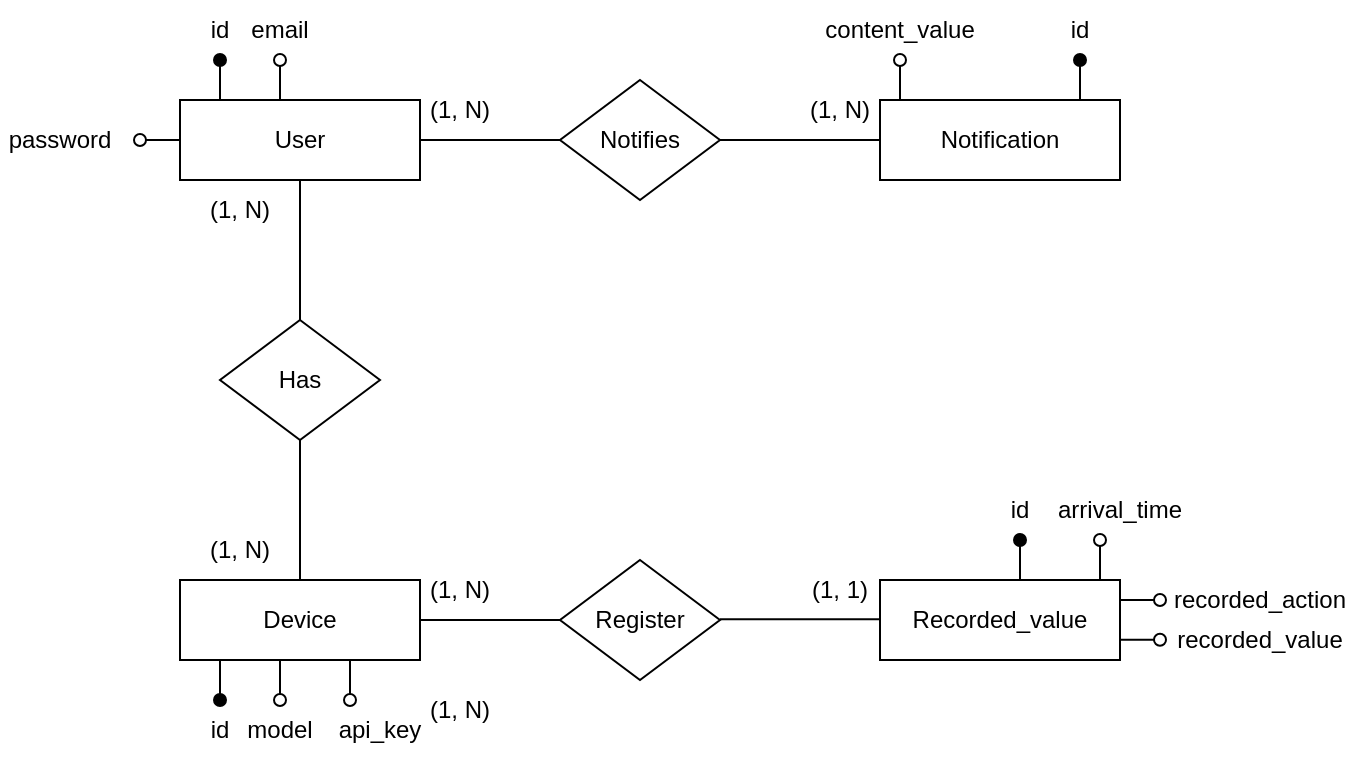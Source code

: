 <mxfile version="21.2.9" type="device">
  <diagram id="C5RBs43oDa-KdzZeNtuy" name="Page-1">
    <mxGraphModel dx="1434" dy="764" grid="1" gridSize="10" guides="1" tooltips="1" connect="1" arrows="1" fold="1" page="1" pageScale="1" pageWidth="827" pageHeight="1169" math="0" shadow="0">
      <root>
        <mxCell id="WIyWlLk6GJQsqaUBKTNV-0" />
        <mxCell id="WIyWlLk6GJQsqaUBKTNV-1" parent="WIyWlLk6GJQsqaUBKTNV-0" />
        <mxCell id="Sjf_Ao1hq6E-tcadTmz9-12" value="" style="edgeStyle=orthogonalEdgeStyle;rounded=0;orthogonalLoop=1;jettySize=auto;html=1;endArrow=none;endFill=0;" parent="WIyWlLk6GJQsqaUBKTNV-1" source="Sjf_Ao1hq6E-tcadTmz9-4" target="Sjf_Ao1hq6E-tcadTmz9-10" edge="1">
          <mxGeometry relative="1" as="geometry" />
        </mxCell>
        <mxCell id="Sjf_Ao1hq6E-tcadTmz9-40" value="" style="edgeStyle=orthogonalEdgeStyle;rounded=0;orthogonalLoop=1;jettySize=auto;html=1;endArrow=oval;endFill=0;" parent="WIyWlLk6GJQsqaUBKTNV-1" source="Sjf_Ao1hq6E-tcadTmz9-4" edge="1">
          <mxGeometry relative="1" as="geometry">
            <mxPoint x="110" y="130" as="targetPoint" />
          </mxGeometry>
        </mxCell>
        <mxCell id="Sjf_Ao1hq6E-tcadTmz9-4" value="User" style="rounded=0;whiteSpace=wrap;html=1;" parent="WIyWlLk6GJQsqaUBKTNV-1" vertex="1">
          <mxGeometry x="130" y="110" width="120" height="40" as="geometry" />
        </mxCell>
        <mxCell id="Sjf_Ao1hq6E-tcadTmz9-16" value="" style="edgeStyle=orthogonalEdgeStyle;rounded=0;orthogonalLoop=1;jettySize=auto;html=1;endArrow=none;endFill=0;" parent="WIyWlLk6GJQsqaUBKTNV-1" source="Sjf_Ao1hq6E-tcadTmz9-6" target="Sjf_Ao1hq6E-tcadTmz9-15" edge="1">
          <mxGeometry relative="1" as="geometry" />
        </mxCell>
        <mxCell id="Sjf_Ao1hq6E-tcadTmz9-6" value="Notification" style="rounded=0;whiteSpace=wrap;html=1;" parent="WIyWlLk6GJQsqaUBKTNV-1" vertex="1">
          <mxGeometry x="480" y="110" width="120" height="40" as="geometry" />
        </mxCell>
        <mxCell id="Sjf_Ao1hq6E-tcadTmz9-7" value="Recorded_value" style="rounded=0;whiteSpace=wrap;html=1;" parent="WIyWlLk6GJQsqaUBKTNV-1" vertex="1">
          <mxGeometry x="480" y="350" width="120" height="40" as="geometry" />
        </mxCell>
        <mxCell id="Sjf_Ao1hq6E-tcadTmz9-11" value="" style="edgeStyle=orthogonalEdgeStyle;rounded=0;orthogonalLoop=1;jettySize=auto;html=1;endArrow=none;endFill=0;" parent="WIyWlLk6GJQsqaUBKTNV-1" source="Sjf_Ao1hq6E-tcadTmz9-8" target="Sjf_Ao1hq6E-tcadTmz9-10" edge="1">
          <mxGeometry relative="1" as="geometry" />
        </mxCell>
        <mxCell id="Sjf_Ao1hq6E-tcadTmz9-8" value="Device" style="rounded=0;whiteSpace=wrap;html=1;" parent="WIyWlLk6GJQsqaUBKTNV-1" vertex="1">
          <mxGeometry x="130" y="350" width="120" height="40" as="geometry" />
        </mxCell>
        <mxCell id="Sjf_Ao1hq6E-tcadTmz9-10" value="Has" style="rhombus;whiteSpace=wrap;html=1;rounded=0;" parent="WIyWlLk6GJQsqaUBKTNV-1" vertex="1">
          <mxGeometry x="150" y="220" width="80" height="60" as="geometry" />
        </mxCell>
        <mxCell id="Sjf_Ao1hq6E-tcadTmz9-17" value="" style="edgeStyle=orthogonalEdgeStyle;rounded=0;orthogonalLoop=1;jettySize=auto;html=1;endArrow=none;endFill=0;" parent="WIyWlLk6GJQsqaUBKTNV-1" source="Sjf_Ao1hq6E-tcadTmz9-15" target="Sjf_Ao1hq6E-tcadTmz9-4" edge="1">
          <mxGeometry relative="1" as="geometry" />
        </mxCell>
        <mxCell id="Sjf_Ao1hq6E-tcadTmz9-15" value="Notifies" style="rhombus;whiteSpace=wrap;html=1;rounded=0;" parent="WIyWlLk6GJQsqaUBKTNV-1" vertex="1">
          <mxGeometry x="320" y="100" width="80" height="60" as="geometry" />
        </mxCell>
        <mxCell id="Sjf_Ao1hq6E-tcadTmz9-19" value="(1, N)" style="text;html=1;strokeColor=none;fillColor=none;align=center;verticalAlign=middle;whiteSpace=wrap;rounded=0;" parent="WIyWlLk6GJQsqaUBKTNV-1" vertex="1">
          <mxGeometry x="240" y="400" width="60" height="30" as="geometry" />
        </mxCell>
        <mxCell id="Sjf_Ao1hq6E-tcadTmz9-20" value="(1, N)" style="text;html=1;strokeColor=none;fillColor=none;align=center;verticalAlign=middle;whiteSpace=wrap;rounded=0;" parent="WIyWlLk6GJQsqaUBKTNV-1" vertex="1">
          <mxGeometry x="430" y="100" width="60" height="30" as="geometry" />
        </mxCell>
        <mxCell id="Sjf_Ao1hq6E-tcadTmz9-21" value="(1, N)" style="text;html=1;strokeColor=none;fillColor=none;align=center;verticalAlign=middle;whiteSpace=wrap;rounded=0;" parent="WIyWlLk6GJQsqaUBKTNV-1" vertex="1">
          <mxGeometry x="240" y="100" width="60" height="30" as="geometry" />
        </mxCell>
        <mxCell id="Sjf_Ao1hq6E-tcadTmz9-23" value="" style="endArrow=oval;html=1;rounded=0;endFill=1;" parent="WIyWlLk6GJQsqaUBKTNV-1" edge="1">
          <mxGeometry width="50" height="50" relative="1" as="geometry">
            <mxPoint x="580" y="110" as="sourcePoint" />
            <mxPoint x="580" y="90" as="targetPoint" />
          </mxGeometry>
        </mxCell>
        <mxCell id="Sjf_Ao1hq6E-tcadTmz9-24" value="id" style="text;html=1;strokeColor=none;fillColor=none;align=center;verticalAlign=middle;whiteSpace=wrap;rounded=0;" parent="WIyWlLk6GJQsqaUBKTNV-1" vertex="1">
          <mxGeometry x="550" y="60" width="60" height="30" as="geometry" />
        </mxCell>
        <mxCell id="Sjf_Ao1hq6E-tcadTmz9-26" value="" style="endArrow=oval;html=1;rounded=0;endFill=1;" parent="WIyWlLk6GJQsqaUBKTNV-1" edge="1">
          <mxGeometry width="50" height="50" relative="1" as="geometry">
            <mxPoint x="150" y="110" as="sourcePoint" />
            <mxPoint x="150" y="90" as="targetPoint" />
          </mxGeometry>
        </mxCell>
        <mxCell id="Sjf_Ao1hq6E-tcadTmz9-27" value="id" style="text;html=1;strokeColor=none;fillColor=none;align=center;verticalAlign=middle;whiteSpace=wrap;rounded=0;" parent="WIyWlLk6GJQsqaUBKTNV-1" vertex="1">
          <mxGeometry x="120" y="60" width="60" height="30" as="geometry" />
        </mxCell>
        <mxCell id="Sjf_Ao1hq6E-tcadTmz9-29" value="id" style="text;html=1;strokeColor=none;fillColor=none;align=center;verticalAlign=middle;whiteSpace=wrap;rounded=0;" parent="WIyWlLk6GJQsqaUBKTNV-1" vertex="1">
          <mxGeometry x="120" y="410" width="60" height="30" as="geometry" />
        </mxCell>
        <mxCell id="Sjf_Ao1hq6E-tcadTmz9-31" value="" style="endArrow=oval;html=1;rounded=0;endFill=1;" parent="WIyWlLk6GJQsqaUBKTNV-1" edge="1">
          <mxGeometry width="50" height="50" relative="1" as="geometry">
            <mxPoint x="150" y="390" as="sourcePoint" />
            <mxPoint x="150" y="410" as="targetPoint" />
            <Array as="points">
              <mxPoint x="150" y="400" />
            </Array>
          </mxGeometry>
        </mxCell>
        <mxCell id="Sjf_Ao1hq6E-tcadTmz9-32" value="" style="endArrow=oval;html=1;rounded=0;entryX=1;entryY=1;entryDx=0;entryDy=0;endFill=0;" parent="WIyWlLk6GJQsqaUBKTNV-1" target="Sjf_Ao1hq6E-tcadTmz9-27" edge="1">
          <mxGeometry width="50" height="50" relative="1" as="geometry">
            <mxPoint x="180" y="110" as="sourcePoint" />
            <mxPoint x="230" y="60" as="targetPoint" />
          </mxGeometry>
        </mxCell>
        <mxCell id="Sjf_Ao1hq6E-tcadTmz9-33" value="email" style="text;html=1;strokeColor=none;fillColor=none;align=center;verticalAlign=middle;whiteSpace=wrap;rounded=0;" parent="WIyWlLk6GJQsqaUBKTNV-1" vertex="1">
          <mxGeometry x="150" y="60" width="60" height="30" as="geometry" />
        </mxCell>
        <mxCell id="Sjf_Ao1hq6E-tcadTmz9-37" value="password" style="text;html=1;strokeColor=none;fillColor=none;align=center;verticalAlign=middle;whiteSpace=wrap;rounded=0;" parent="WIyWlLk6GJQsqaUBKTNV-1" vertex="1">
          <mxGeometry x="40" y="115" width="60" height="30" as="geometry" />
        </mxCell>
        <mxCell id="Sjf_Ao1hq6E-tcadTmz9-41" value="" style="endArrow=oval;html=1;rounded=0;endFill=0;" parent="WIyWlLk6GJQsqaUBKTNV-1" edge="1">
          <mxGeometry width="50" height="50" relative="1" as="geometry">
            <mxPoint x="490" y="110" as="sourcePoint" />
            <mxPoint x="490" y="90" as="targetPoint" />
          </mxGeometry>
        </mxCell>
        <mxCell id="Sjf_Ao1hq6E-tcadTmz9-42" value="content_value" style="text;html=1;strokeColor=none;fillColor=none;align=center;verticalAlign=middle;whiteSpace=wrap;rounded=0;" parent="WIyWlLk6GJQsqaUBKTNV-1" vertex="1">
          <mxGeometry x="460" y="60" width="60" height="30" as="geometry" />
        </mxCell>
        <mxCell id="Sjf_Ao1hq6E-tcadTmz9-44" value="" style="endArrow=oval;html=1;rounded=0;endFill=0;" parent="WIyWlLk6GJQsqaUBKTNV-1" edge="1">
          <mxGeometry width="50" height="50" relative="1" as="geometry">
            <mxPoint x="180" y="390" as="sourcePoint" />
            <mxPoint x="180" y="410" as="targetPoint" />
          </mxGeometry>
        </mxCell>
        <mxCell id="Sjf_Ao1hq6E-tcadTmz9-46" value="model" style="text;html=1;strokeColor=none;fillColor=none;align=center;verticalAlign=middle;whiteSpace=wrap;rounded=0;" parent="WIyWlLk6GJQsqaUBKTNV-1" vertex="1">
          <mxGeometry x="150" y="410" width="60" height="30" as="geometry" />
        </mxCell>
        <mxCell id="Sjf_Ao1hq6E-tcadTmz9-47" value="api_key" style="text;html=1;strokeColor=none;fillColor=none;align=center;verticalAlign=middle;whiteSpace=wrap;rounded=0;" parent="WIyWlLk6GJQsqaUBKTNV-1" vertex="1">
          <mxGeometry x="200" y="410" width="60" height="30" as="geometry" />
        </mxCell>
        <mxCell id="Sjf_Ao1hq6E-tcadTmz9-48" value="" style="endArrow=oval;html=1;rounded=0;endFill=0;entryX=0.25;entryY=0;entryDx=0;entryDy=0;" parent="WIyWlLk6GJQsqaUBKTNV-1" target="Sjf_Ao1hq6E-tcadTmz9-47" edge="1">
          <mxGeometry width="50" height="50" relative="1" as="geometry">
            <mxPoint x="215" y="390" as="sourcePoint" />
            <mxPoint x="190" y="420" as="targetPoint" />
          </mxGeometry>
        </mxCell>
        <mxCell id="Sjf_Ao1hq6E-tcadTmz9-52" value="" style="edgeStyle=orthogonalEdgeStyle;rounded=0;orthogonalLoop=1;jettySize=auto;html=1;endArrow=none;endFill=0;" parent="WIyWlLk6GJQsqaUBKTNV-1" source="Sjf_Ao1hq6E-tcadTmz9-53" edge="1">
          <mxGeometry relative="1" as="geometry">
            <mxPoint x="250" y="370" as="targetPoint" />
          </mxGeometry>
        </mxCell>
        <mxCell id="Sjf_Ao1hq6E-tcadTmz9-53" value="Register" style="rhombus;whiteSpace=wrap;html=1;rounded=0;" parent="WIyWlLk6GJQsqaUBKTNV-1" vertex="1">
          <mxGeometry x="320" y="340" width="80" height="60" as="geometry" />
        </mxCell>
        <mxCell id="Sjf_Ao1hq6E-tcadTmz9-54" value="" style="edgeStyle=orthogonalEdgeStyle;rounded=0;orthogonalLoop=1;jettySize=auto;html=1;endArrow=none;endFill=0;" parent="WIyWlLk6GJQsqaUBKTNV-1" edge="1">
          <mxGeometry relative="1" as="geometry">
            <mxPoint x="480" y="369.66" as="sourcePoint" />
            <mxPoint x="400" y="369.66" as="targetPoint" />
          </mxGeometry>
        </mxCell>
        <mxCell id="Sjf_Ao1hq6E-tcadTmz9-55" value="(1, 1)" style="text;html=1;strokeColor=none;fillColor=none;align=center;verticalAlign=middle;whiteSpace=wrap;rounded=0;" parent="WIyWlLk6GJQsqaUBKTNV-1" vertex="1">
          <mxGeometry x="430" y="340" width="60" height="30" as="geometry" />
        </mxCell>
        <mxCell id="Sjf_Ao1hq6E-tcadTmz9-56" value="(1, N)" style="text;html=1;strokeColor=none;fillColor=none;align=center;verticalAlign=middle;whiteSpace=wrap;rounded=0;" parent="WIyWlLk6GJQsqaUBKTNV-1" vertex="1">
          <mxGeometry x="240" y="340" width="60" height="30" as="geometry" />
        </mxCell>
        <mxCell id="Sjf_Ao1hq6E-tcadTmz9-57" value="(1, N)" style="text;html=1;strokeColor=none;fillColor=none;align=center;verticalAlign=middle;whiteSpace=wrap;rounded=0;" parent="WIyWlLk6GJQsqaUBKTNV-1" vertex="1">
          <mxGeometry x="130" y="150" width="60" height="30" as="geometry" />
        </mxCell>
        <mxCell id="Sjf_Ao1hq6E-tcadTmz9-58" value="(1, N)" style="text;html=1;strokeColor=none;fillColor=none;align=center;verticalAlign=middle;whiteSpace=wrap;rounded=0;" parent="WIyWlLk6GJQsqaUBKTNV-1" vertex="1">
          <mxGeometry x="130" y="320" width="60" height="30" as="geometry" />
        </mxCell>
        <mxCell id="Sjf_Ao1hq6E-tcadTmz9-59" value="" style="endArrow=oval;html=1;rounded=0;endFill=1;" parent="WIyWlLk6GJQsqaUBKTNV-1" edge="1">
          <mxGeometry width="50" height="50" relative="1" as="geometry">
            <mxPoint x="550" y="350" as="sourcePoint" />
            <mxPoint x="550" y="330" as="targetPoint" />
          </mxGeometry>
        </mxCell>
        <mxCell id="Sjf_Ao1hq6E-tcadTmz9-60" value="id" style="text;html=1;strokeColor=none;fillColor=none;align=center;verticalAlign=middle;whiteSpace=wrap;rounded=0;" parent="WIyWlLk6GJQsqaUBKTNV-1" vertex="1">
          <mxGeometry x="520" y="300" width="60" height="30" as="geometry" />
        </mxCell>
        <mxCell id="Sjf_Ao1hq6E-tcadTmz9-62" value="recorded_action" style="text;html=1;strokeColor=none;fillColor=none;align=center;verticalAlign=middle;whiteSpace=wrap;rounded=0;" parent="WIyWlLk6GJQsqaUBKTNV-1" vertex="1">
          <mxGeometry x="630" y="350" width="80" height="20" as="geometry" />
        </mxCell>
        <mxCell id="Sjf_Ao1hq6E-tcadTmz9-66" value="" style="endArrow=oval;html=1;rounded=0;endFill=0;" parent="WIyWlLk6GJQsqaUBKTNV-1" edge="1">
          <mxGeometry width="50" height="50" relative="1" as="geometry">
            <mxPoint x="600" y="360" as="sourcePoint" />
            <mxPoint x="620" y="360" as="targetPoint" />
          </mxGeometry>
        </mxCell>
        <mxCell id="Sjf_Ao1hq6E-tcadTmz9-67" value="recorded_value" style="text;html=1;strokeColor=none;fillColor=none;align=center;verticalAlign=middle;whiteSpace=wrap;rounded=0;" parent="WIyWlLk6GJQsqaUBKTNV-1" vertex="1">
          <mxGeometry x="630" y="370" width="80" height="20" as="geometry" />
        </mxCell>
        <mxCell id="Sjf_Ao1hq6E-tcadTmz9-68" value="" style="endArrow=oval;html=1;rounded=0;endFill=0;" parent="WIyWlLk6GJQsqaUBKTNV-1" edge="1">
          <mxGeometry width="50" height="50" relative="1" as="geometry">
            <mxPoint x="600" y="379.9" as="sourcePoint" />
            <mxPoint x="620" y="379.9" as="targetPoint" />
          </mxGeometry>
        </mxCell>
        <mxCell id="Sjf_Ao1hq6E-tcadTmz9-69" value="" style="endArrow=oval;html=1;rounded=0;endFill=0;" parent="WIyWlLk6GJQsqaUBKTNV-1" edge="1">
          <mxGeometry width="50" height="50" relative="1" as="geometry">
            <mxPoint x="590" y="350" as="sourcePoint" />
            <mxPoint x="590" y="330" as="targetPoint" />
            <Array as="points">
              <mxPoint x="590" y="340" />
            </Array>
          </mxGeometry>
        </mxCell>
        <mxCell id="Sjf_Ao1hq6E-tcadTmz9-70" value="arrival_time" style="text;html=1;strokeColor=none;fillColor=none;align=center;verticalAlign=middle;whiteSpace=wrap;rounded=0;" parent="WIyWlLk6GJQsqaUBKTNV-1" vertex="1">
          <mxGeometry x="570" y="300" width="60" height="30" as="geometry" />
        </mxCell>
      </root>
    </mxGraphModel>
  </diagram>
</mxfile>
